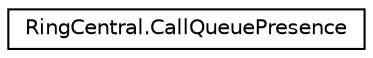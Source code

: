 digraph "Graphical Class Hierarchy"
{
 // LATEX_PDF_SIZE
  edge [fontname="Helvetica",fontsize="10",labelfontname="Helvetica",labelfontsize="10"];
  node [fontname="Helvetica",fontsize="10",shape=record];
  rankdir="LR";
  Node0 [label="RingCentral.CallQueuePresence",height=0.2,width=0.4,color="black", fillcolor="white", style="filled",URL="$classRingCentral_1_1CallQueuePresence.html",tooltip=" "];
}
